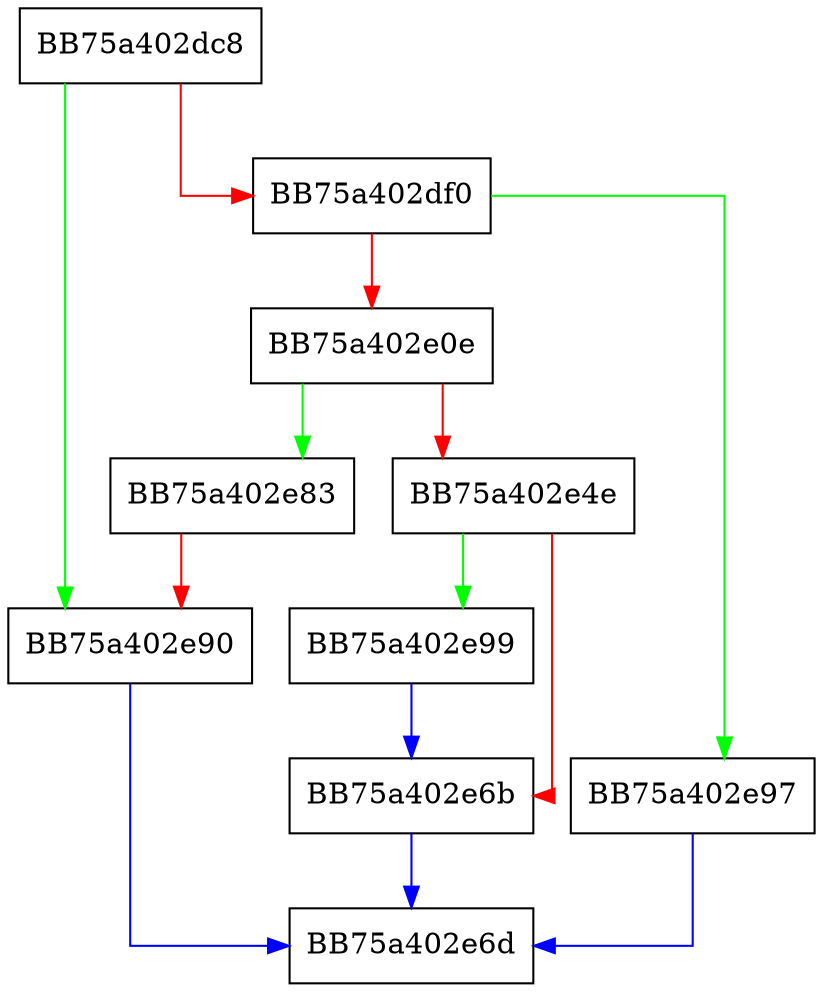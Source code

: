 digraph FindInCache {
  node [shape="box"];
  graph [splines=ortho];
  BB75a402dc8 -> BB75a402e90 [color="green"];
  BB75a402dc8 -> BB75a402df0 [color="red"];
  BB75a402df0 -> BB75a402e97 [color="green"];
  BB75a402df0 -> BB75a402e0e [color="red"];
  BB75a402e0e -> BB75a402e83 [color="green"];
  BB75a402e0e -> BB75a402e4e [color="red"];
  BB75a402e4e -> BB75a402e99 [color="green"];
  BB75a402e4e -> BB75a402e6b [color="red"];
  BB75a402e6b -> BB75a402e6d [color="blue"];
  BB75a402e83 -> BB75a402e90 [color="red"];
  BB75a402e90 -> BB75a402e6d [color="blue"];
  BB75a402e97 -> BB75a402e6d [color="blue"];
  BB75a402e99 -> BB75a402e6b [color="blue"];
}